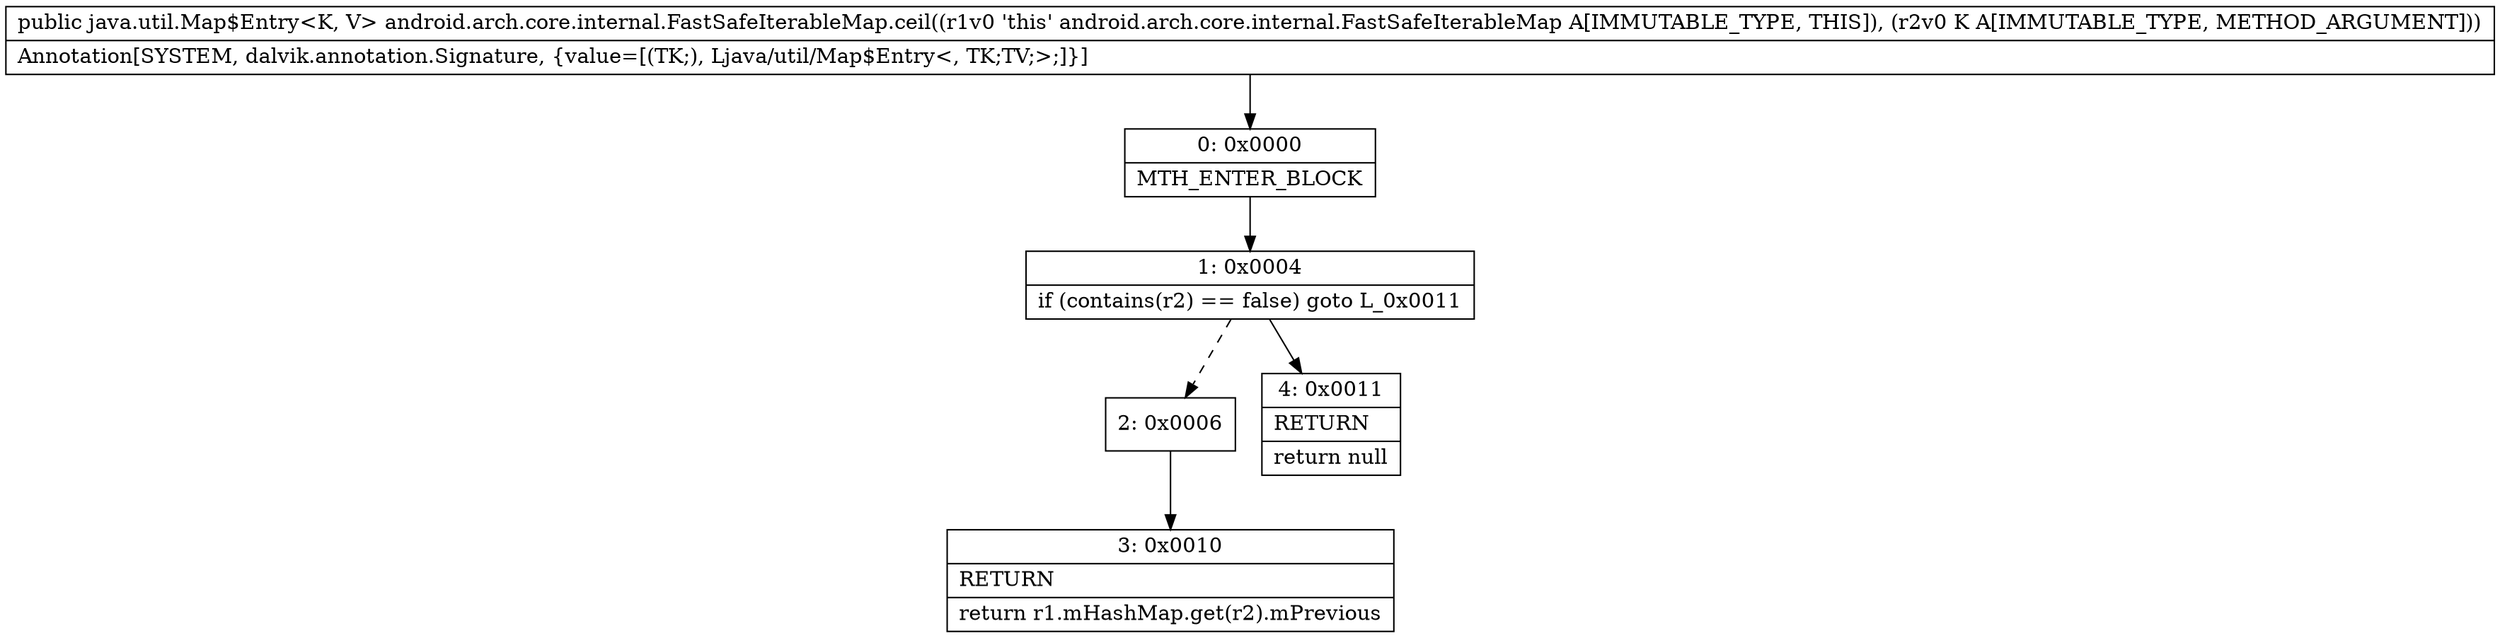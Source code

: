 digraph "CFG forandroid.arch.core.internal.FastSafeIterableMap.ceil(Ljava\/lang\/Object;)Ljava\/util\/Map$Entry;" {
Node_0 [shape=record,label="{0\:\ 0x0000|MTH_ENTER_BLOCK\l}"];
Node_1 [shape=record,label="{1\:\ 0x0004|if (contains(r2) == false) goto L_0x0011\l}"];
Node_2 [shape=record,label="{2\:\ 0x0006}"];
Node_3 [shape=record,label="{3\:\ 0x0010|RETURN\l|return r1.mHashMap.get(r2).mPrevious\l}"];
Node_4 [shape=record,label="{4\:\ 0x0011|RETURN\l|return null\l}"];
MethodNode[shape=record,label="{public java.util.Map$Entry\<K, V\> android.arch.core.internal.FastSafeIterableMap.ceil((r1v0 'this' android.arch.core.internal.FastSafeIterableMap A[IMMUTABLE_TYPE, THIS]), (r2v0 K A[IMMUTABLE_TYPE, METHOD_ARGUMENT]))  | Annotation[SYSTEM, dalvik.annotation.Signature, \{value=[(TK;), Ljava\/util\/Map$Entry\<, TK;TV;\>;]\}]\l}"];
MethodNode -> Node_0;
Node_0 -> Node_1;
Node_1 -> Node_2[style=dashed];
Node_1 -> Node_4;
Node_2 -> Node_3;
}

